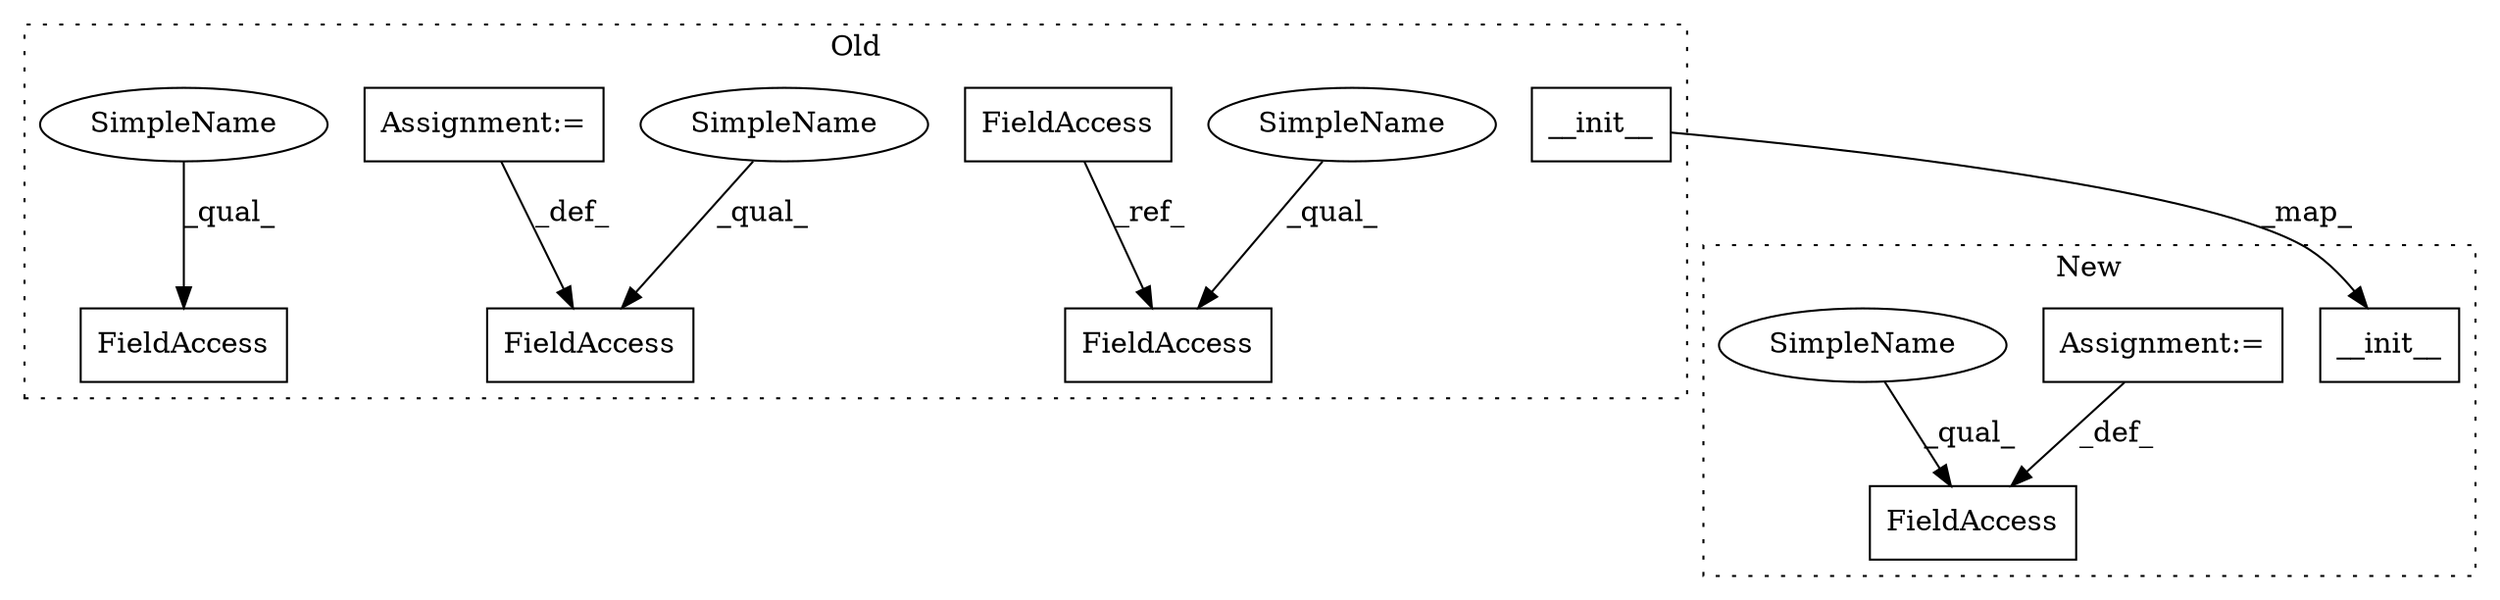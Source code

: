 digraph G {
subgraph cluster0 {
1 [label="__init__" a="32" s="29830,29863" l="9,1" shape="box"];
4 [label="FieldAccess" a="22" s="29804" l="6" shape="box"];
5 [label="Assignment:=" a="7" s="29810" l="1" shape="box"];
6 [label="FieldAccess" a="22" s="29599" l="6" shape="box"];
8 [label="FieldAccess" a="22" s="29763" l="6" shape="box"];
9 [label="FieldAccess" a="22" s="29671" l="6" shape="box"];
10 [label="SimpleName" a="42" s="29671" l="4" shape="ellipse"];
11 [label="SimpleName" a="42" s="29763" l="4" shape="ellipse"];
12 [label="SimpleName" a="42" s="29804" l="4" shape="ellipse"];
label = "Old";
style="dotted";
}
subgraph cluster1 {
2 [label="__init__" a="32" s="5787,5820" l="9,1" shape="box"];
3 [label="FieldAccess" a="22" s="5852" l="7" shape="box"];
7 [label="Assignment:=" a="7" s="5859" l="1" shape="box"];
13 [label="SimpleName" a="42" s="5852" l="4" shape="ellipse"];
label = "New";
style="dotted";
}
1 -> 2 [label="_map_"];
5 -> 4 [label="_def_"];
6 -> 9 [label="_ref_"];
7 -> 3 [label="_def_"];
10 -> 9 [label="_qual_"];
11 -> 8 [label="_qual_"];
12 -> 4 [label="_qual_"];
13 -> 3 [label="_qual_"];
}